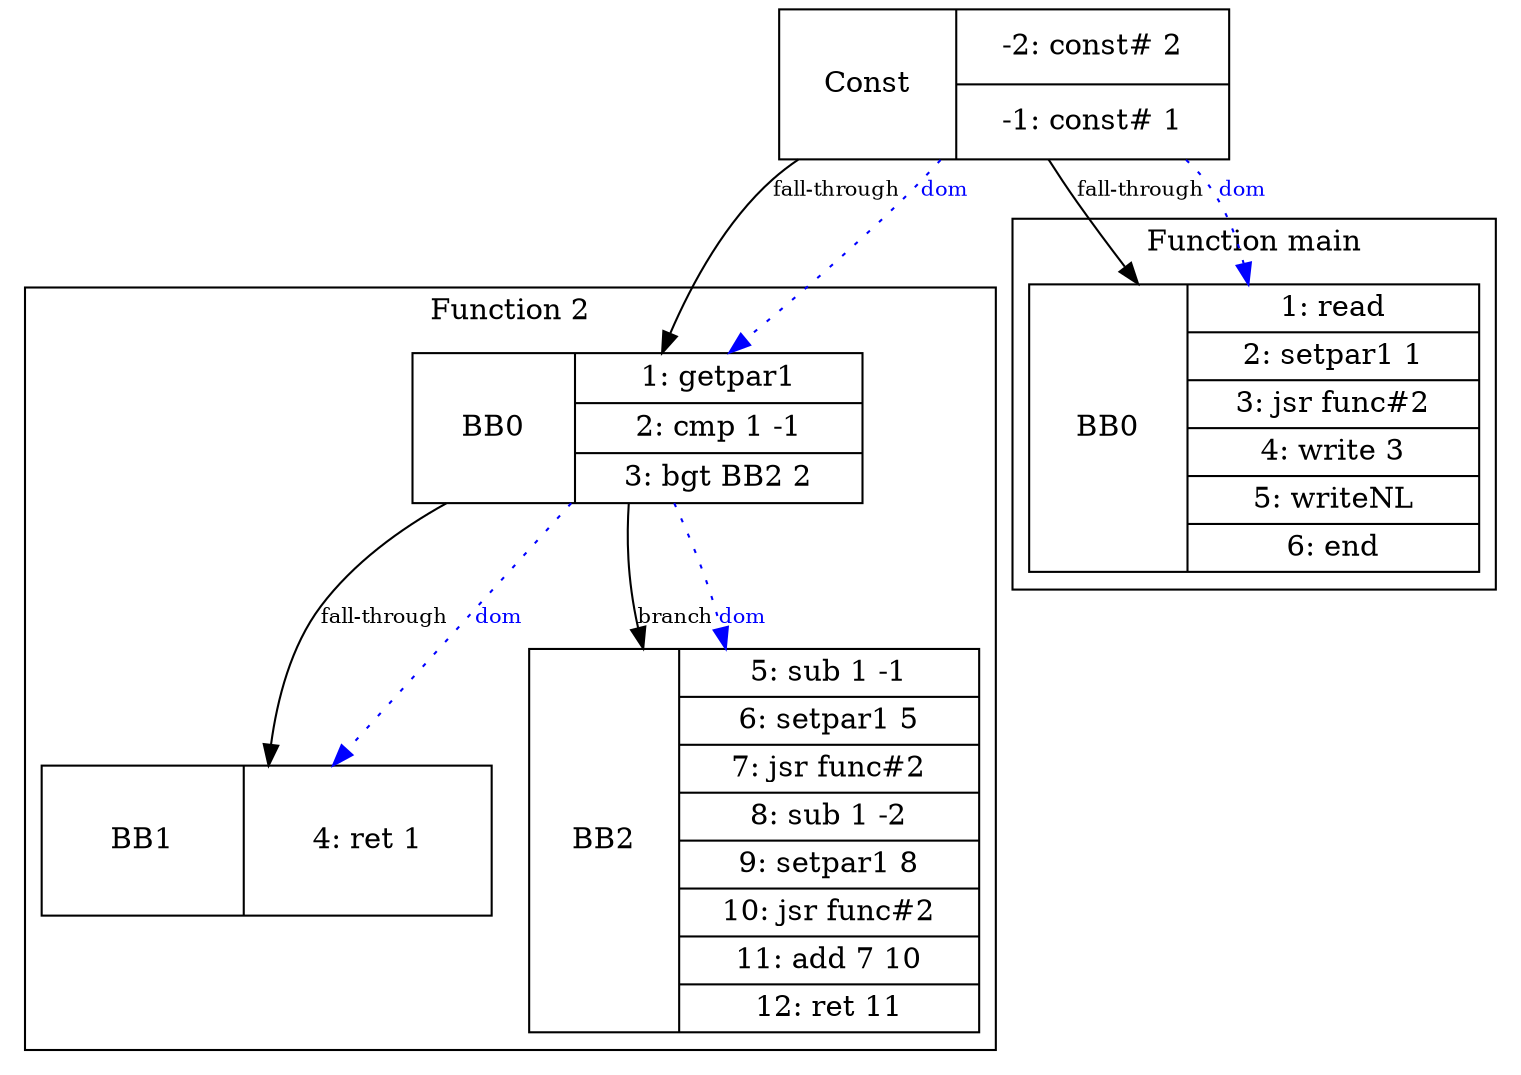 digraph ir {
subgraph cluster_2 {
	node [shape=record];
	label="Function 2";
	rankdir=TB;
	ranksep=1.0;
	nodesep=0.5;

	BB0_2 [width=3.0, height=1.0, label="BB0 | {1: getpar1 | 2: cmp 1 -1 | 3: bgt BB2 2}"];
	BB0_2 -> BB1_2 [label="fall-through", fontsize=10];
	BB0_2 -> BB2_2 [label="branch", fontsize=10];
	BB1_2 [width=3.0, height=1.0, label="BB1 | {4: ret 1}"];
	BB0_2 -> BB1_2 [style=dotted, color=blue, fontsize=10, label="dom", fontcolor=blue];
	BB2_2 [width=3.0, height=1.0, label="BB2 | {5: sub 1 -1 | 6: setpar1 5 | 7: jsr func#2 | 8: sub 1 -2 | 9: setpar1 8 | 10: jsr func#2 | 11: add 7 10 | 12: ret 11}"];
	BB0_2 -> BB2_2 [style=dotted, color=blue, fontsize=10, label="dom", fontcolor=blue];
}
subgraph cluster_main {
	node [shape=record];
	label="Function main";
	rankdir=TB;
	ranksep=1.0;
	nodesep=0.5;

	BB0_main [width=3.0, height=1.0, label="BB0 | {1: read | 2: setpar1 1 | 3: jsr func#2 | 4: write 3 | 5: writeNL | 6: end}"];
}
subgraph const_block {
	const_block [shape=record, width=3.0, height=1.0, label="Const | {-2: const# 2 | -1: const# 1}"];
	const_block -> BB0_2 [label="fall-through", fontsize=10];
	const_block -> BB0_2 [label="dom", color=blue, style=dotted, fontsize=10, fontcolor=blue];
	const_block -> BB0_main [label="fall-through", fontsize=10];
	const_block -> BB0_main [label="dom", color=blue, style=dotted, fontsize=10, fontcolor=blue];
}
}

